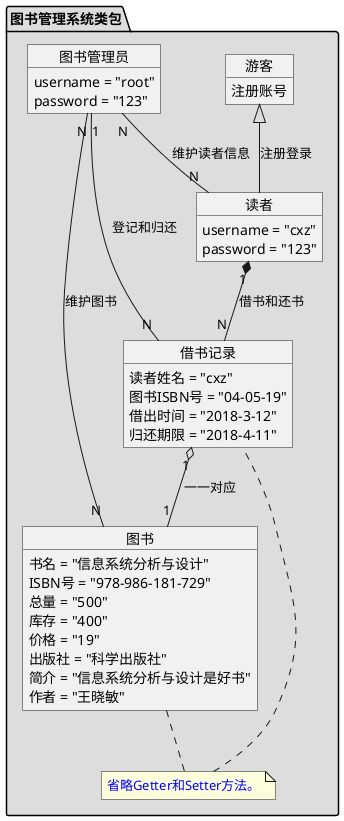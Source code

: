 @startuml

package "图书管理系统类包" #DDDDDD {

	object 图书管理员 {
		 username = "root"
		 password = "123"
	}



	object 读者 {
	 	username = "cxz"
		password = "123"
	}
	object 游客 {
		注册账号
	}

	object 图书 {
	 	书名 = "信息系统分析与设计"
	 	ISBN号 = "978-986-181-729"
	 	总量 = "500"
	 	库存 = "400"
	 	价格 = "19"
	 	出版社 = "科学出版社"
	 	简介 = "信息系统分析与设计是好书"
	 	作者 = "王晓敏"
	}

	object 借书记录 {
	 	读者姓名 = "cxz"
	 	图书ISBN号 = "04-05-19"
	 	借出时间 = "2018-3-12"
	 	归还期限 = "2018-4-11"
	}

	note "<color:blue>省略Getter和Setter方法。</color>" as note1

	图书 .. note1
	note1 .. 借书记录


	游客 <|-- 读者 : 注册登录
	读者 "1" *-- "N" 借书记录 : 借书和还书
	借书记录 "1" o-- "1" 图书 : 一一对应
	借书记录 "N" -- "1" 图书管理员 : 登记和归还
	图书管理员 "N" -- "N" 图书 : 维护图书
	图书管理员 "N" -- "N" 读者 : 维护读者信息


}


@enduml
